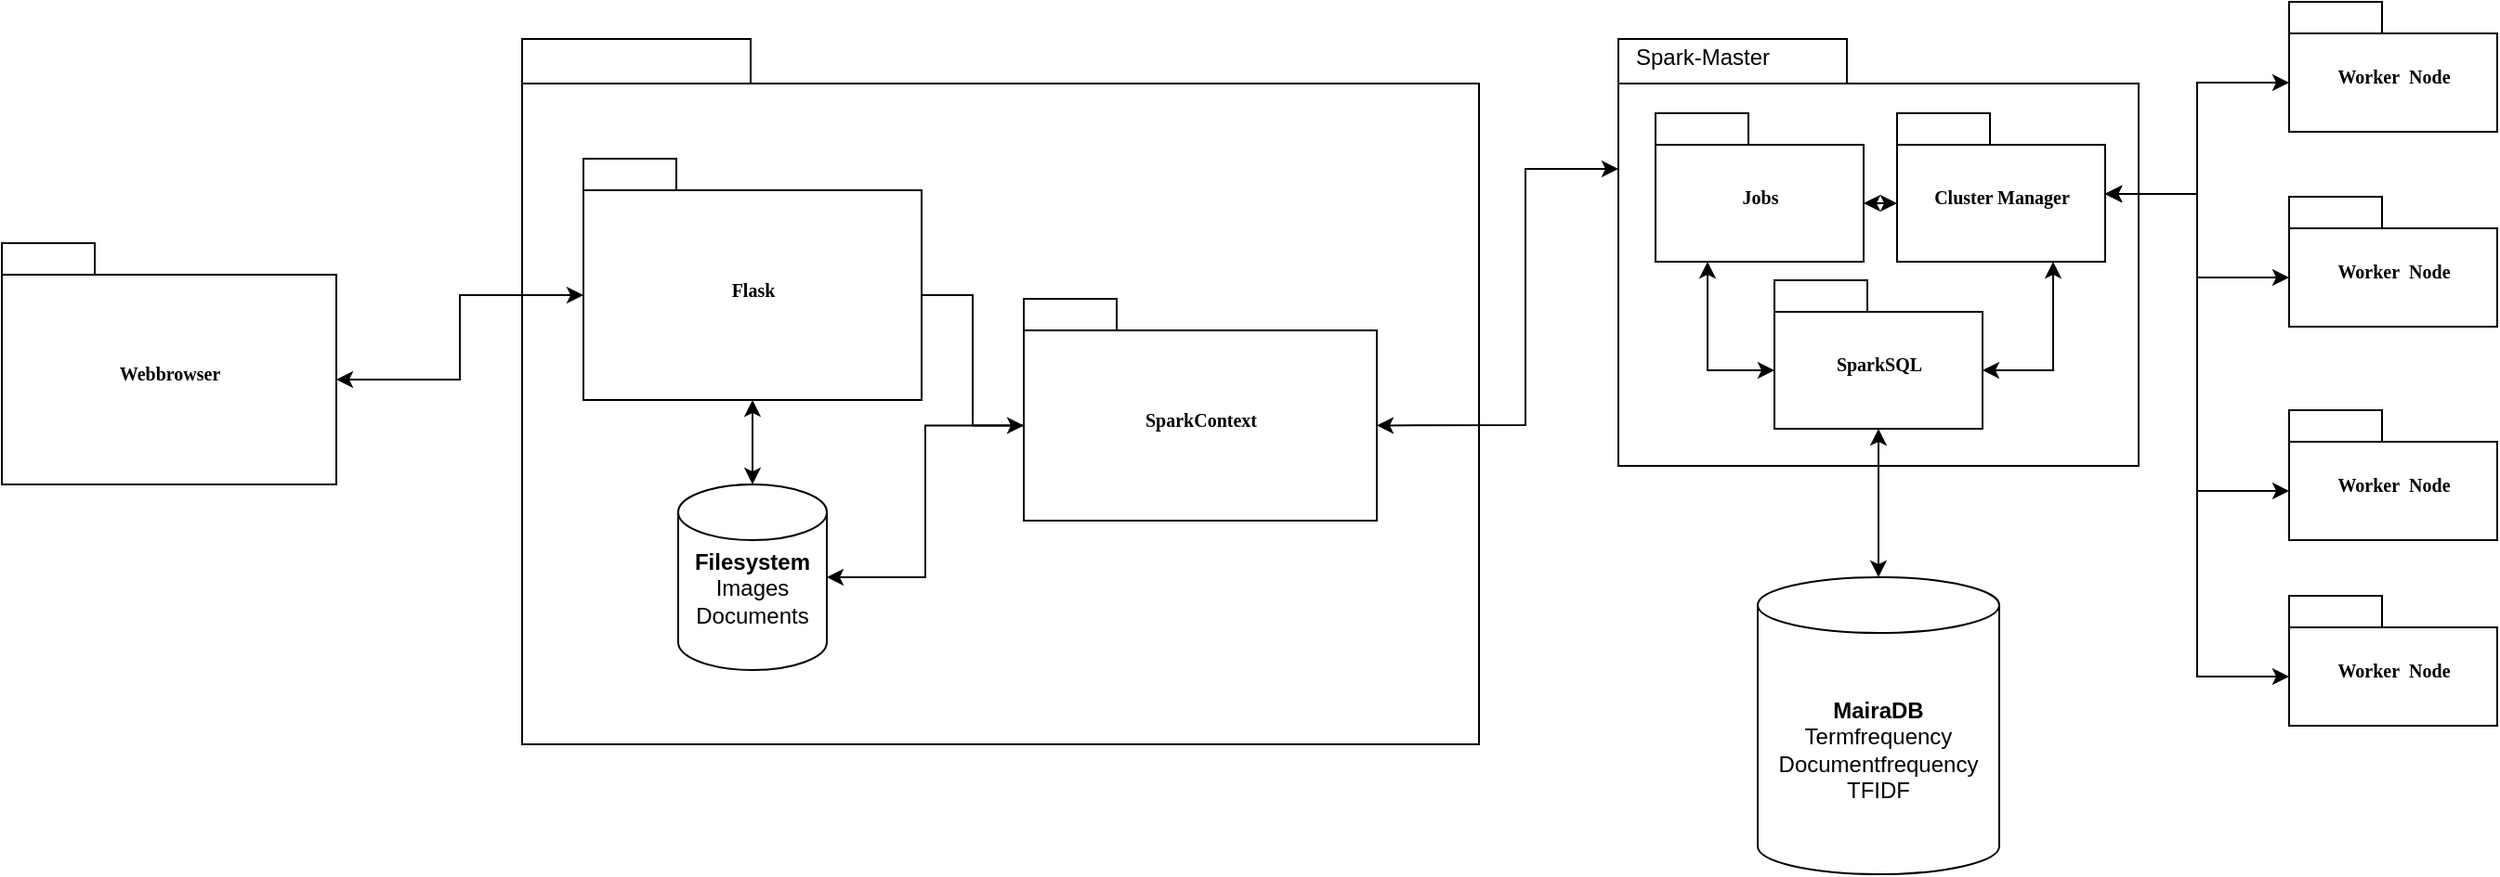 <mxfile version="17.5.0" type="device"><diagram name="Page-1" id="b5b7bab2-c9e2-2cf4-8b2a-24fd1a2a6d21"><mxGraphModel dx="1588" dy="933" grid="1" gridSize="10" guides="1" tooltips="1" connect="1" arrows="1" fold="1" page="1" pageScale="1" pageWidth="827" pageHeight="1169" background="none" math="0" shadow="0"><root><mxCell id="0"/><mxCell id="1" parent="0"/><mxCell id="6e0c8c40b5770093-19" value="" style="group" parent="1" vertex="1" connectable="0"><mxGeometry x="880" y="250" width="280" height="230" as="geometry"/></mxCell><mxCell id="6e0c8c40b5770093-20" value="" style="shape=folder;fontStyle=1;spacingTop=10;tabWidth=123;tabHeight=24;tabPosition=left;html=1;rounded=0;shadow=0;comic=0;labelBackgroundColor=none;strokeWidth=1;fontFamily=Verdana;fontSize=10;align=center;" parent="6e0c8c40b5770093-19" vertex="1"><mxGeometry width="280" height="230" as="geometry"/></mxCell><mxCell id="gap6r2rjXddvGFQ_o6Qh-25" style="edgeStyle=orthogonalEdgeStyle;rounded=0;orthogonalLoop=1;jettySize=auto;html=1;exitX=0.75;exitY=1;exitDx=0;exitDy=0;exitPerimeter=0;entryX=0;entryY=0;entryDx=112;entryDy=48.5;entryPerimeter=0;verticalAlign=middle;startArrow=classic;startFill=1;" edge="1" parent="6e0c8c40b5770093-19" source="6e0c8c40b5770093-23" target="gap6r2rjXddvGFQ_o6Qh-22"><mxGeometry relative="1" as="geometry"/></mxCell><mxCell id="6e0c8c40b5770093-23" value="Cluster Manager" style="shape=folder;fontStyle=1;spacingTop=10;tabWidth=50;tabHeight=17;tabPosition=left;html=1;rounded=0;shadow=0;comic=0;labelBackgroundColor=none;strokeWidth=1;fontFamily=Verdana;fontSize=10;align=center;" parent="6e0c8c40b5770093-19" vertex="1"><mxGeometry x="150" y="40" width="112" height="80" as="geometry"/></mxCell><mxCell id="gap6r2rjXddvGFQ_o6Qh-6" value="Spark-Master" style="text;html=1;align=center;verticalAlign=middle;resizable=0;points=[];autosize=1;strokeColor=none;fillColor=none;" vertex="1" parent="6e0c8c40b5770093-19"><mxGeometry width="90" height="20" as="geometry"/></mxCell><mxCell id="gap6r2rjXddvGFQ_o6Qh-26" style="edgeStyle=orthogonalEdgeStyle;rounded=0;orthogonalLoop=1;jettySize=auto;html=1;exitX=0;exitY=0;exitDx=112;exitDy=48.5;exitPerimeter=0;entryX=0;entryY=0;entryDx=0;entryDy=48.5;entryPerimeter=0;startArrow=classic;startFill=1;" edge="1" parent="6e0c8c40b5770093-19" source="gap6r2rjXddvGFQ_o6Qh-15" target="6e0c8c40b5770093-23"><mxGeometry relative="1" as="geometry"/></mxCell><mxCell id="gap6r2rjXddvGFQ_o6Qh-27" style="edgeStyle=orthogonalEdgeStyle;rounded=0;orthogonalLoop=1;jettySize=auto;html=1;exitX=0.25;exitY=1;exitDx=0;exitDy=0;exitPerimeter=0;entryX=0;entryY=0;entryDx=0;entryDy=48.5;entryPerimeter=0;startArrow=classic;startFill=1;" edge="1" parent="6e0c8c40b5770093-19" source="gap6r2rjXddvGFQ_o6Qh-15" target="gap6r2rjXddvGFQ_o6Qh-22"><mxGeometry relative="1" as="geometry"/></mxCell><mxCell id="gap6r2rjXddvGFQ_o6Qh-15" value="Jobs" style="shape=folder;fontStyle=1;spacingTop=10;tabWidth=50;tabHeight=17;tabPosition=left;html=1;rounded=0;shadow=0;comic=0;labelBackgroundColor=none;strokeWidth=1;fontFamily=Verdana;fontSize=10;align=center;" vertex="1" parent="6e0c8c40b5770093-19"><mxGeometry x="20" y="40" width="112" height="80" as="geometry"/></mxCell><mxCell id="gap6r2rjXddvGFQ_o6Qh-22" value="SparkSQL" style="shape=folder;fontStyle=1;spacingTop=10;tabWidth=50;tabHeight=17;tabPosition=left;html=1;rounded=0;shadow=0;comic=0;labelBackgroundColor=none;strokeWidth=1;fontFamily=Verdana;fontSize=10;align=center;" vertex="1" parent="6e0c8c40b5770093-19"><mxGeometry x="84" y="130" width="112" height="80" as="geometry"/></mxCell><mxCell id="6e0c8c40b5770093-33" value="" style="shape=folder;fontStyle=1;spacingTop=10;tabWidth=123;tabHeight=24;tabPosition=left;html=1;rounded=0;shadow=0;comic=0;labelBackgroundColor=none;strokeColor=#000000;strokeWidth=1;fillColor=#ffffff;fontFamily=Verdana;fontSize=10;fontColor=#000000;align=center;" parent="1" vertex="1"><mxGeometry x="290" y="250" width="515" height="380" as="geometry"/></mxCell><mxCell id="6e0c8c40b5770093-49" value="Worker&amp;nbsp; Node" style="shape=folder;fontStyle=1;spacingTop=10;tabWidth=50;tabHeight=17;tabPosition=left;html=1;rounded=0;shadow=0;comic=0;labelBackgroundColor=none;strokeWidth=1;fontFamily=Verdana;fontSize=10;align=center;" parent="1" vertex="1"><mxGeometry x="1241" y="230" width="112" height="70" as="geometry"/></mxCell><mxCell id="gap6r2rjXddvGFQ_o6Qh-2" value="&lt;div&gt;&lt;b&gt;MairaDB&lt;/b&gt;&lt;/div&gt;&lt;div&gt;Termfrequency&lt;/div&gt;&lt;div&gt;Documentfrequency&lt;/div&gt;&lt;div&gt;TFIDF&lt;br&gt;&lt;/div&gt;" style="shape=cylinder3;whiteSpace=wrap;html=1;boundedLbl=1;backgroundOutline=1;size=15;" vertex="1" parent="1"><mxGeometry x="955" y="540" width="130" height="160" as="geometry"/></mxCell><mxCell id="gap6r2rjXddvGFQ_o6Qh-3" value="Flask" style="shape=folder;fontStyle=1;spacingTop=10;tabWidth=50;tabHeight=17;tabPosition=left;html=1;rounded=0;shadow=0;comic=0;labelBackgroundColor=none;strokeColor=#000000;strokeWidth=1;fillColor=#ffffff;fontFamily=Verdana;fontSize=10;fontColor=#000000;align=center;" vertex="1" parent="1"><mxGeometry x="323" y="314.5" width="182" height="130" as="geometry"/></mxCell><mxCell id="gap6r2rjXddvGFQ_o6Qh-28" style="edgeStyle=orthogonalEdgeStyle;rounded=0;orthogonalLoop=1;jettySize=auto;html=1;exitX=0;exitY=0;exitDx=0;exitDy=68.25;exitPerimeter=0;entryX=0;entryY=0;entryDx=182;entryDy=73.5;entryPerimeter=0;startArrow=classic;startFill=1;endArrow=none;endFill=0;" edge="1" parent="1" source="gap6r2rjXddvGFQ_o6Qh-5" target="gap6r2rjXddvGFQ_o6Qh-3"><mxGeometry relative="1" as="geometry"/></mxCell><mxCell id="gap6r2rjXddvGFQ_o6Qh-29" style="edgeStyle=orthogonalEdgeStyle;rounded=0;orthogonalLoop=1;jettySize=auto;html=1;exitX=0;exitY=0;exitDx=0;exitDy=68.25;exitPerimeter=0;startArrow=none;startFill=0;endArrow=classic;endFill=1;" edge="1" parent="1" source="gap6r2rjXddvGFQ_o6Qh-5" target="gap6r2rjXddvGFQ_o6Qh-12"><mxGeometry relative="1" as="geometry"/></mxCell><mxCell id="gap6r2rjXddvGFQ_o6Qh-5" value="SparkContext" style="shape=folder;fontStyle=1;spacingTop=10;tabWidth=50;tabHeight=17;tabPosition=left;html=1;rounded=0;shadow=0;comic=0;labelBackgroundColor=none;strokeColor=#000000;strokeWidth=1;fillColor=#ffffff;fontFamily=Verdana;fontSize=10;fontColor=#000000;align=center;" vertex="1" parent="1"><mxGeometry x="560" y="390" width="190" height="119.5" as="geometry"/></mxCell><mxCell id="gap6r2rjXddvGFQ_o6Qh-8" value="Worker&amp;nbsp; Node" style="shape=folder;fontStyle=1;spacingTop=10;tabWidth=50;tabHeight=17;tabPosition=left;html=1;rounded=0;shadow=0;comic=0;labelBackgroundColor=none;strokeWidth=1;fontFamily=Verdana;fontSize=10;align=center;" vertex="1" parent="1"><mxGeometry x="1241" y="450" width="112" height="70" as="geometry"/></mxCell><mxCell id="gap6r2rjXddvGFQ_o6Qh-9" value="Worker&amp;nbsp; Node" style="shape=folder;fontStyle=1;spacingTop=10;tabWidth=50;tabHeight=17;tabPosition=left;html=1;rounded=0;shadow=0;comic=0;labelBackgroundColor=none;strokeWidth=1;fontFamily=Verdana;fontSize=10;align=center;" vertex="1" parent="1"><mxGeometry x="1241" y="335" width="112" height="70" as="geometry"/></mxCell><mxCell id="gap6r2rjXddvGFQ_o6Qh-10" value="Worker&amp;nbsp; Node" style="shape=folder;fontStyle=1;spacingTop=10;tabWidth=50;tabHeight=17;tabPosition=left;html=1;rounded=0;shadow=0;comic=0;labelBackgroundColor=none;strokeWidth=1;fontFamily=Verdana;fontSize=10;align=center;" vertex="1" parent="1"><mxGeometry x="1241" y="550" width="112" height="70" as="geometry"/></mxCell><mxCell id="gap6r2rjXddvGFQ_o6Qh-30" style="edgeStyle=orthogonalEdgeStyle;rounded=0;orthogonalLoop=1;jettySize=auto;html=1;exitX=0.5;exitY=0;exitDx=0;exitDy=0;exitPerimeter=0;entryX=0.5;entryY=1;entryDx=0;entryDy=0;entryPerimeter=0;startArrow=classic;startFill=1;endArrow=classic;endFill=1;" edge="1" parent="1" source="gap6r2rjXddvGFQ_o6Qh-12" target="gap6r2rjXddvGFQ_o6Qh-3"><mxGeometry relative="1" as="geometry"/></mxCell><mxCell id="gap6r2rjXddvGFQ_o6Qh-12" value="&lt;div&gt;&lt;b&gt;Filesystem&lt;/b&gt;&lt;/div&gt;&lt;div&gt;Images&lt;/div&gt;&lt;div&gt;Documents&lt;br&gt;&lt;/div&gt;&lt;div&gt;&lt;br&gt;&lt;/div&gt;" style="shape=cylinder3;whiteSpace=wrap;html=1;boundedLbl=1;backgroundOutline=1;size=15;" vertex="1" parent="1"><mxGeometry x="374" y="490" width="80" height="100" as="geometry"/></mxCell><mxCell id="gap6r2rjXddvGFQ_o6Qh-14" value="" style="endArrow=classic;startArrow=classic;html=1;rounded=0;exitX=0;exitY=0;exitDx=190;exitDy=68.25;exitPerimeter=0;" edge="1" parent="1" source="gap6r2rjXddvGFQ_o6Qh-5"><mxGeometry width="50" height="50" relative="1" as="geometry"><mxPoint x="660" y="630" as="sourcePoint"/><mxPoint x="880" y="320" as="targetPoint"/><Array as="points"><mxPoint x="830" y="458"/><mxPoint x="830" y="320"/></Array></mxGeometry></mxCell><mxCell id="gap6r2rjXddvGFQ_o6Qh-16" value="" style="endArrow=classic;startArrow=classic;html=1;rounded=0;entryX=0;entryY=0;entryDx=112;entryDy=43.5;entryPerimeter=0;exitX=0;exitY=0;exitDx=0;exitDy=43.5;exitPerimeter=0;edgeStyle=orthogonalEdgeStyle;" edge="1" parent="1" source="6e0c8c40b5770093-49" target="6e0c8c40b5770093-23"><mxGeometry width="50" height="50" relative="1" as="geometry"><mxPoint x="660" y="630" as="sourcePoint"/><mxPoint x="710" y="580" as="targetPoint"/></mxGeometry></mxCell><mxCell id="gap6r2rjXddvGFQ_o6Qh-17" value="" style="endArrow=classic;startArrow=classic;html=1;rounded=0;entryX=0;entryY=0;entryDx=112;entryDy=43.5;entryPerimeter=0;exitX=0;exitY=0;exitDx=0;exitDy=43.5;exitPerimeter=0;edgeStyle=orthogonalEdgeStyle;" edge="1" parent="1" source="gap6r2rjXddvGFQ_o6Qh-9" target="6e0c8c40b5770093-23"><mxGeometry width="50" height="50" relative="1" as="geometry"><mxPoint x="1070" y="820" as="sourcePoint"/><mxPoint x="1120" y="770" as="targetPoint"/></mxGeometry></mxCell><mxCell id="gap6r2rjXddvGFQ_o6Qh-18" value="" style="endArrow=classic;startArrow=classic;html=1;rounded=0;entryX=0;entryY=0;entryDx=112;entryDy=43.5;entryPerimeter=0;exitX=0;exitY=0;exitDx=0;exitDy=43.5;exitPerimeter=0;edgeStyle=orthogonalEdgeStyle;" edge="1" parent="1" source="gap6r2rjXddvGFQ_o6Qh-8" target="6e0c8c40b5770093-23"><mxGeometry width="50" height="50" relative="1" as="geometry"><mxPoint x="1100" y="670" as="sourcePoint"/><mxPoint x="1150" y="620" as="targetPoint"/></mxGeometry></mxCell><mxCell id="gap6r2rjXddvGFQ_o6Qh-19" value="" style="endArrow=classic;startArrow=classic;html=1;rounded=0;exitX=0;exitY=0;exitDx=0;exitDy=43.5;exitPerimeter=0;edgeStyle=orthogonalEdgeStyle;entryX=0;entryY=0;entryDx=112;entryDy=43.5;entryPerimeter=0;" edge="1" parent="1" source="gap6r2rjXddvGFQ_o6Qh-10" target="6e0c8c40b5770093-23"><mxGeometry width="50" height="50" relative="1" as="geometry"><mxPoint x="1140" y="740" as="sourcePoint"/><mxPoint x="1150" y="330" as="targetPoint"/></mxGeometry></mxCell><mxCell id="gap6r2rjXddvGFQ_o6Qh-23" value="" style="endArrow=classic;startArrow=classic;html=1;rounded=0;entryX=0.5;entryY=1;entryDx=0;entryDy=0;entryPerimeter=0;exitX=0.5;exitY=0;exitDx=0;exitDy=0;exitPerimeter=0;" edge="1" parent="1" source="gap6r2rjXddvGFQ_o6Qh-2" target="gap6r2rjXddvGFQ_o6Qh-22"><mxGeometry width="50" height="50" relative="1" as="geometry"><mxPoint x="660" y="630" as="sourcePoint"/><mxPoint x="710" y="580" as="targetPoint"/></mxGeometry></mxCell><mxCell id="gap6r2rjXddvGFQ_o6Qh-32" style="edgeStyle=orthogonalEdgeStyle;rounded=0;orthogonalLoop=1;jettySize=auto;html=1;exitX=0;exitY=0;exitDx=180;exitDy=73.5;exitPerimeter=0;entryX=0;entryY=0;entryDx=0;entryDy=73.5;entryPerimeter=0;startArrow=classic;startFill=1;endArrow=classic;endFill=1;" edge="1" parent="1" source="gap6r2rjXddvGFQ_o6Qh-31" target="gap6r2rjXddvGFQ_o6Qh-3"><mxGeometry relative="1" as="geometry"/></mxCell><mxCell id="gap6r2rjXddvGFQ_o6Qh-31" value="Webbrowser" style="shape=folder;fontStyle=1;spacingTop=10;tabWidth=50;tabHeight=17;tabPosition=left;html=1;rounded=0;shadow=0;comic=0;labelBackgroundColor=none;strokeColor=#000000;strokeWidth=1;fillColor=#ffffff;fontFamily=Verdana;fontSize=10;fontColor=#000000;align=center;" vertex="1" parent="1"><mxGeometry x="10" y="360" width="180" height="130" as="geometry"/></mxCell></root></mxGraphModel></diagram></mxfile>